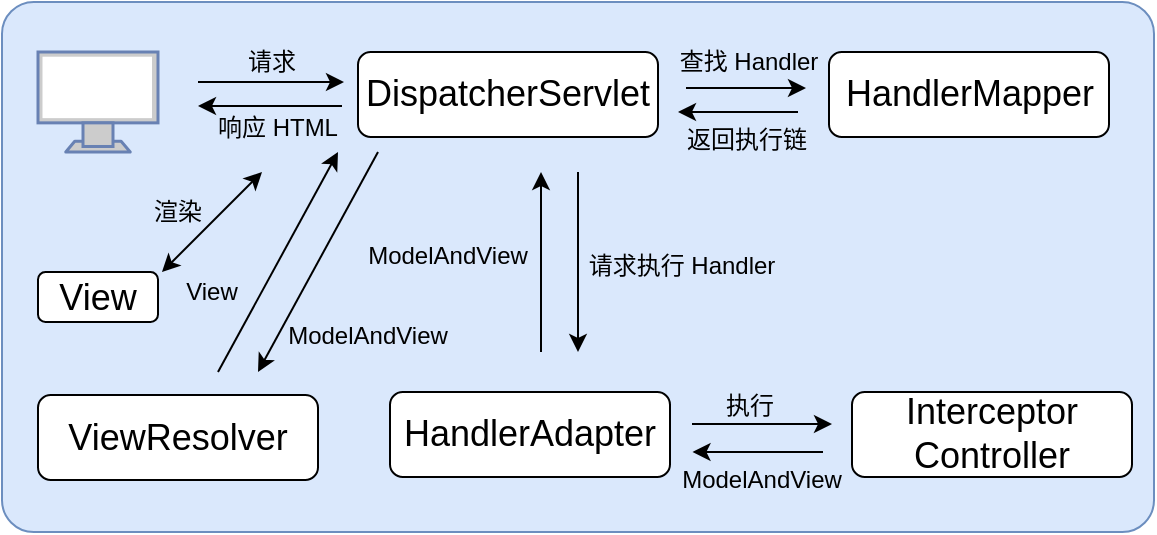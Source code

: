<mxfile version="16.6.4" type="device"><diagram id="u2yTljZhopBp93BenhNl" name="Page-1"><mxGraphModel dx="981" dy="487" grid="1" gridSize="10" guides="1" tooltips="1" connect="1" arrows="1" fold="1" page="1" pageScale="1" pageWidth="827" pageHeight="1169" math="0" shadow="0"><root><mxCell id="0"/><mxCell id="1" parent="0"/><mxCell id="4DOK4rdsIDs_cmFI-Zql-3" value="" style="rounded=1;whiteSpace=wrap;html=1;arcSize=6;fillColor=#dae8fc;strokeColor=#6c8ebf;" vertex="1" parent="1"><mxGeometry x="12" y="85" width="576" height="265" as="geometry"/></mxCell><mxCell id="4DOK4rdsIDs_cmFI-Zql-6" value="" style="endArrow=classic;html=1;rounded=0;" edge="1" parent="1"><mxGeometry width="50" height="50" relative="1" as="geometry"><mxPoint x="110" y="125" as="sourcePoint"/><mxPoint x="183" y="125" as="targetPoint"/></mxGeometry></mxCell><mxCell id="4DOK4rdsIDs_cmFI-Zql-8" value="请求" style="text;html=1;strokeColor=none;fillColor=none;align=center;verticalAlign=middle;whiteSpace=wrap;rounded=0;" vertex="1" parent="1"><mxGeometry x="127" y="110" width="40" height="10" as="geometry"/></mxCell><mxCell id="4DOK4rdsIDs_cmFI-Zql-9" value="" style="endArrow=classic;html=1;rounded=0;" edge="1" parent="1"><mxGeometry width="50" height="50" relative="1" as="geometry"><mxPoint x="182" y="137" as="sourcePoint"/><mxPoint x="110" y="137" as="targetPoint"/></mxGeometry></mxCell><mxCell id="4DOK4rdsIDs_cmFI-Zql-10" value="响应 HTML" style="text;html=1;strokeColor=none;fillColor=none;align=center;verticalAlign=middle;whiteSpace=wrap;rounded=0;" vertex="1" parent="1"><mxGeometry x="110" y="142.5" width="80" height="10" as="geometry"/></mxCell><mxCell id="4DOK4rdsIDs_cmFI-Zql-11" value="&lt;font style=&quot;font-size: 18px&quot;&gt;DispatcherServlet&lt;/font&gt;" style="rounded=1;whiteSpace=wrap;html=1;" vertex="1" parent="1"><mxGeometry x="190" y="110" width="150" height="42.5" as="geometry"/></mxCell><mxCell id="4DOK4rdsIDs_cmFI-Zql-12" value="&lt;font style=&quot;font-size: 18px&quot;&gt;HandlerMapper&lt;/font&gt;" style="rounded=1;whiteSpace=wrap;html=1;" vertex="1" parent="1"><mxGeometry x="425.5" y="110" width="140" height="42.5" as="geometry"/></mxCell><mxCell id="4DOK4rdsIDs_cmFI-Zql-13" value="" style="endArrow=classic;html=1;rounded=0;" edge="1" parent="1"><mxGeometry width="50" height="50" relative="1" as="geometry"><mxPoint x="410" y="140.0" as="sourcePoint"/><mxPoint x="350" y="140.0" as="targetPoint"/></mxGeometry></mxCell><mxCell id="4DOK4rdsIDs_cmFI-Zql-14" value="返回执行链" style="text;html=1;strokeColor=none;fillColor=none;align=center;verticalAlign=middle;whiteSpace=wrap;rounded=0;" vertex="1" parent="1"><mxGeometry x="346" y="149" width="76.5" height="10" as="geometry"/></mxCell><mxCell id="4DOK4rdsIDs_cmFI-Zql-15" value="" style="endArrow=classic;html=1;rounded=0;" edge="1" parent="1"><mxGeometry width="50" height="50" relative="1" as="geometry"><mxPoint x="354" y="128.0" as="sourcePoint"/><mxPoint x="414" y="128" as="targetPoint"/></mxGeometry></mxCell><mxCell id="4DOK4rdsIDs_cmFI-Zql-17" value="查找 Handler" style="text;html=1;strokeColor=none;fillColor=none;align=center;verticalAlign=middle;whiteSpace=wrap;rounded=0;" vertex="1" parent="1"><mxGeometry x="347" y="110" width="76.5" height="10" as="geometry"/></mxCell><mxCell id="4DOK4rdsIDs_cmFI-Zql-18" value="&lt;font style=&quot;font-size: 18px&quot;&gt;HandlerAdapter&lt;/font&gt;" style="rounded=1;whiteSpace=wrap;html=1;" vertex="1" parent="1"><mxGeometry x="206" y="280" width="140" height="42.5" as="geometry"/></mxCell><mxCell id="4DOK4rdsIDs_cmFI-Zql-19" value="&lt;font style=&quot;font-size: 18px&quot;&gt;Interceptor&lt;br&gt;Controller&lt;br&gt;&lt;/font&gt;" style="rounded=1;whiteSpace=wrap;html=1;" vertex="1" parent="1"><mxGeometry x="437" y="280" width="140" height="42.5" as="geometry"/></mxCell><mxCell id="4DOK4rdsIDs_cmFI-Zql-20" value="" style="endArrow=classic;html=1;rounded=0;fontSize=16;" edge="1" parent="1"><mxGeometry width="50" height="50" relative="1" as="geometry"><mxPoint x="300" y="170" as="sourcePoint"/><mxPoint x="300" y="260" as="targetPoint"/></mxGeometry></mxCell><mxCell id="4DOK4rdsIDs_cmFI-Zql-22" value="" style="endArrow=classic;html=1;rounded=0;fontSize=16;" edge="1" parent="1"><mxGeometry width="50" height="50" relative="1" as="geometry"><mxPoint x="357" y="296" as="sourcePoint"/><mxPoint x="427" y="296" as="targetPoint"/></mxGeometry></mxCell><mxCell id="4DOK4rdsIDs_cmFI-Zql-23" value="&lt;font style=&quot;font-size: 12px&quot;&gt;执行&lt;/font&gt;" style="text;html=1;strokeColor=none;fillColor=none;align=center;verticalAlign=middle;whiteSpace=wrap;rounded=0;fontSize=16;" vertex="1" parent="1"><mxGeometry x="366.5" y="280" width="37.5" height="10" as="geometry"/></mxCell><mxCell id="4DOK4rdsIDs_cmFI-Zql-24" value="" style="endArrow=classic;html=1;rounded=0;fontSize=16;" edge="1" parent="1"><mxGeometry width="50" height="50" relative="1" as="geometry"><mxPoint x="281.5" y="260" as="sourcePoint"/><mxPoint x="281.5" y="170" as="targetPoint"/></mxGeometry></mxCell><mxCell id="4DOK4rdsIDs_cmFI-Zql-25" value="" style="endArrow=classic;html=1;rounded=0;" edge="1" parent="1"><mxGeometry width="50" height="50" relative="1" as="geometry"><mxPoint x="422.5" y="310.0" as="sourcePoint"/><mxPoint x="357.25" y="310" as="targetPoint"/></mxGeometry></mxCell><mxCell id="4DOK4rdsIDs_cmFI-Zql-26" value="&lt;font style=&quot;font-size: 12px&quot;&gt;ModelAndView&lt;/font&gt;" style="text;html=1;strokeColor=none;fillColor=none;align=center;verticalAlign=middle;whiteSpace=wrap;rounded=0;fontSize=16;" vertex="1" parent="1"><mxGeometry x="190" y="200" width="90" height="20" as="geometry"/></mxCell><mxCell id="4DOK4rdsIDs_cmFI-Zql-29" value="&lt;font style=&quot;font-size: 12px&quot;&gt;请求执行 Handler&lt;/font&gt;" style="text;html=1;strokeColor=none;fillColor=none;align=center;verticalAlign=middle;whiteSpace=wrap;rounded=0;fontSize=16;" vertex="1" parent="1"><mxGeometry x="300" y="205" width="104" height="20" as="geometry"/></mxCell><mxCell id="4DOK4rdsIDs_cmFI-Zql-30" value="&lt;font style=&quot;font-size: 12px&quot;&gt;ModelAndView&lt;/font&gt;" style="text;html=1;strokeColor=none;fillColor=none;align=center;verticalAlign=middle;whiteSpace=wrap;rounded=0;fontSize=16;" vertex="1" parent="1"><mxGeometry x="347" y="317" width="90" height="10" as="geometry"/></mxCell><mxCell id="4DOK4rdsIDs_cmFI-Zql-31" value="&lt;font style=&quot;font-size: 18px&quot;&gt;ViewResolver&lt;/font&gt;" style="rounded=1;whiteSpace=wrap;html=1;" vertex="1" parent="1"><mxGeometry x="30" y="281.5" width="140" height="42.5" as="geometry"/></mxCell><mxCell id="4DOK4rdsIDs_cmFI-Zql-32" value="&lt;font style=&quot;font-size: 12px&quot;&gt;ModelAndView&lt;/font&gt;" style="text;html=1;strokeColor=none;fillColor=none;align=center;verticalAlign=middle;whiteSpace=wrap;rounded=0;fontSize=16;" vertex="1" parent="1"><mxGeometry x="150" y="240" width="90" height="20" as="geometry"/></mxCell><mxCell id="4DOK4rdsIDs_cmFI-Zql-33" value="" style="endArrow=classic;html=1;rounded=0;fontSize=12;" edge="1" parent="1"><mxGeometry width="50" height="50" relative="1" as="geometry"><mxPoint x="200" y="160" as="sourcePoint"/><mxPoint x="140" y="270" as="targetPoint"/></mxGeometry></mxCell><mxCell id="4DOK4rdsIDs_cmFI-Zql-34" value="" style="endArrow=classic;html=1;rounded=0;fontSize=12;" edge="1" parent="1"><mxGeometry width="50" height="50" relative="1" as="geometry"><mxPoint x="120" y="270" as="sourcePoint"/><mxPoint x="180" y="160" as="targetPoint"/></mxGeometry></mxCell><mxCell id="4DOK4rdsIDs_cmFI-Zql-35" value="View" style="text;html=1;strokeColor=none;fillColor=none;align=center;verticalAlign=middle;whiteSpace=wrap;rounded=0;fontSize=12;" vertex="1" parent="1"><mxGeometry x="102" y="220" width="30" height="20" as="geometry"/></mxCell><mxCell id="4DOK4rdsIDs_cmFI-Zql-36" value="&lt;font style=&quot;font-size: 18px&quot;&gt;View&lt;/font&gt;" style="rounded=1;whiteSpace=wrap;html=1;" vertex="1" parent="1"><mxGeometry x="30" y="220" width="60" height="25" as="geometry"/></mxCell><mxCell id="4DOK4rdsIDs_cmFI-Zql-37" value="" style="endArrow=classic;startArrow=classic;html=1;rounded=0;fontSize=12;" edge="1" parent="1"><mxGeometry width="50" height="50" relative="1" as="geometry"><mxPoint x="92" y="220" as="sourcePoint"/><mxPoint x="142" y="170" as="targetPoint"/></mxGeometry></mxCell><mxCell id="4DOK4rdsIDs_cmFI-Zql-38" value="渲染" style="text;html=1;strokeColor=none;fillColor=none;align=center;verticalAlign=middle;whiteSpace=wrap;rounded=0;fontSize=12;" vertex="1" parent="1"><mxGeometry x="70" y="175" width="60" height="30" as="geometry"/></mxCell><mxCell id="4DOK4rdsIDs_cmFI-Zql-40" value="" style="fontColor=#0066CC;verticalAlign=top;verticalLabelPosition=bottom;labelPosition=center;align=center;html=1;outlineConnect=0;fillColor=#CCCCCC;strokeColor=#6881B3;gradientColor=none;gradientDirection=north;strokeWidth=2;shape=mxgraph.networks.monitor;fontSize=12;" vertex="1" parent="1"><mxGeometry x="30" y="110" width="60" height="50" as="geometry"/></mxCell></root></mxGraphModel></diagram></mxfile>